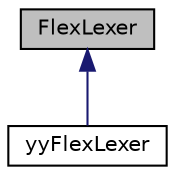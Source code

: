 digraph "FlexLexer"
{
  edge [fontname="Helvetica",fontsize="10",labelfontname="Helvetica",labelfontsize="10"];
  node [fontname="Helvetica",fontsize="10",shape=record];
  Node1 [label="FlexLexer",height=0.2,width=0.4,color="black", fillcolor="grey75", style="filled", fontcolor="black"];
  Node1 -> Node2 [dir="back",color="midnightblue",fontsize="10",style="solid",fontname="Helvetica"];
  Node2 [label="yyFlexLexer",height=0.2,width=0.4,color="black", fillcolor="white", style="filled",URL="$classyyFlexLexer.html",tooltip="Flex&#39;es main lexer class. "];
}
